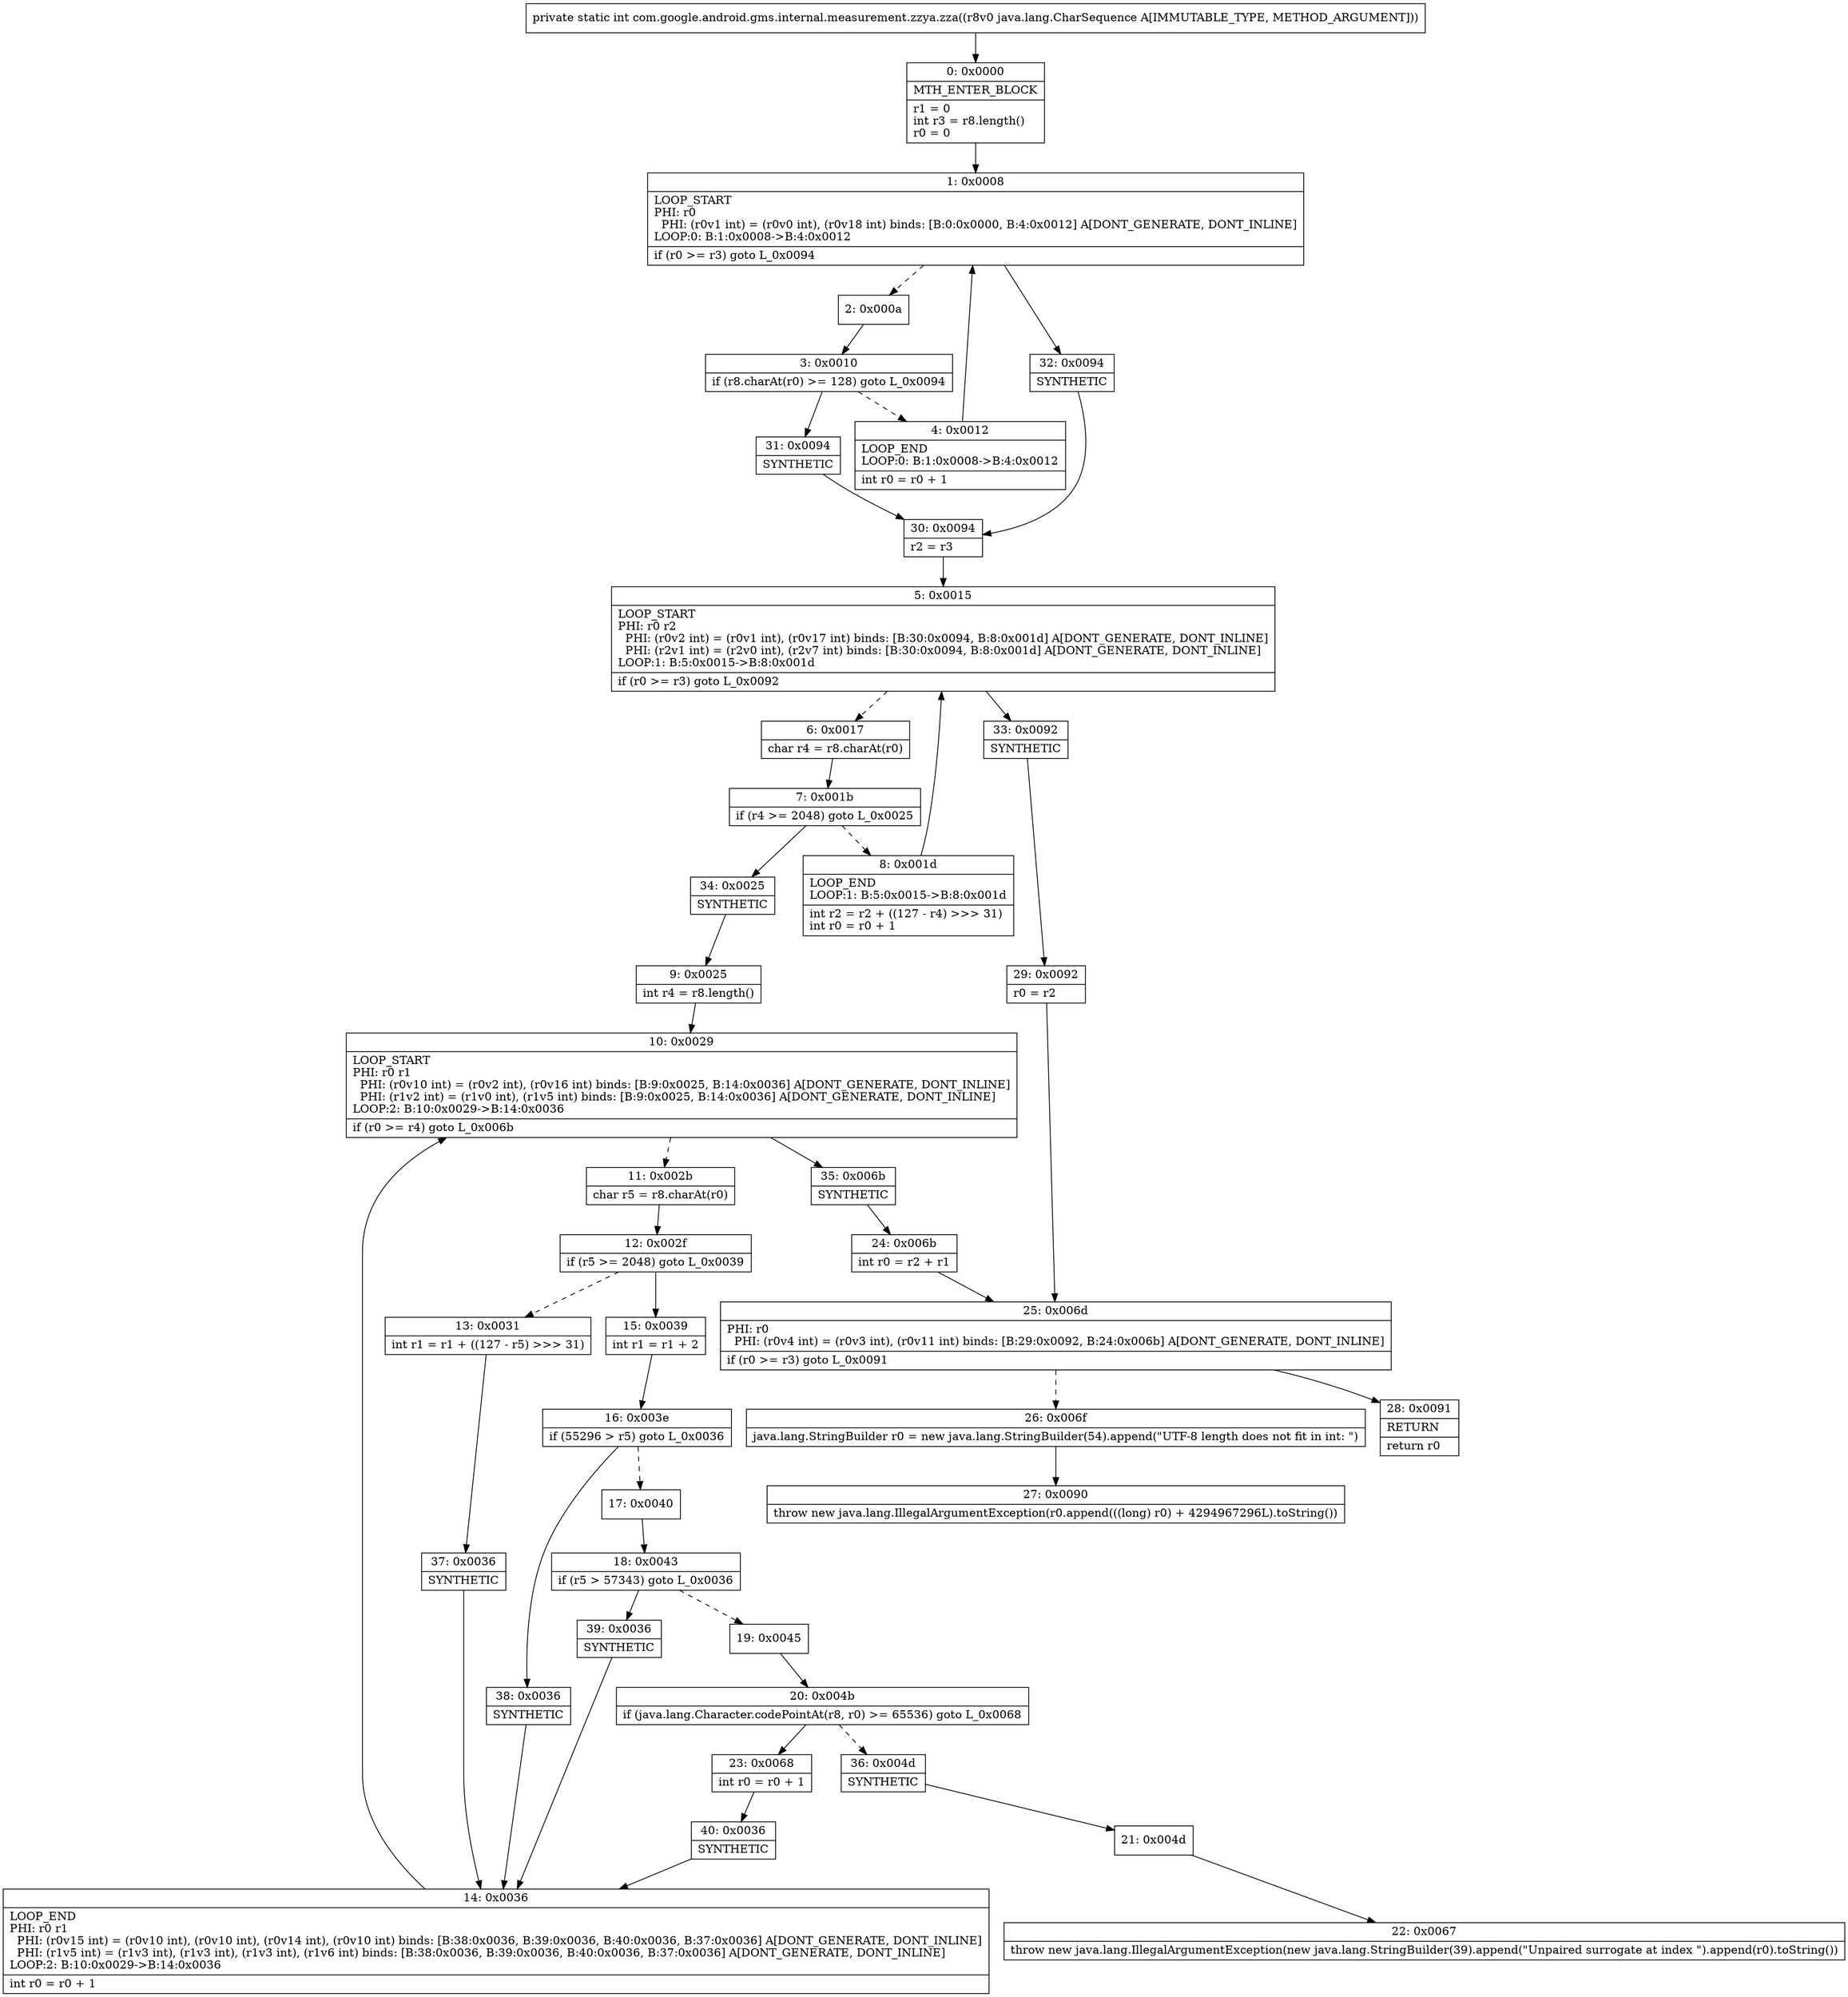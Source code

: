 digraph "CFG forcom.google.android.gms.internal.measurement.zzya.zza(Ljava\/lang\/CharSequence;)I" {
Node_0 [shape=record,label="{0\:\ 0x0000|MTH_ENTER_BLOCK\l|r1 = 0\lint r3 = r8.length()\lr0 = 0\l}"];
Node_1 [shape=record,label="{1\:\ 0x0008|LOOP_START\lPHI: r0 \l  PHI: (r0v1 int) = (r0v0 int), (r0v18 int) binds: [B:0:0x0000, B:4:0x0012] A[DONT_GENERATE, DONT_INLINE]\lLOOP:0: B:1:0x0008\-\>B:4:0x0012\l|if (r0 \>= r3) goto L_0x0094\l}"];
Node_2 [shape=record,label="{2\:\ 0x000a}"];
Node_3 [shape=record,label="{3\:\ 0x0010|if (r8.charAt(r0) \>= 128) goto L_0x0094\l}"];
Node_4 [shape=record,label="{4\:\ 0x0012|LOOP_END\lLOOP:0: B:1:0x0008\-\>B:4:0x0012\l|int r0 = r0 + 1\l}"];
Node_5 [shape=record,label="{5\:\ 0x0015|LOOP_START\lPHI: r0 r2 \l  PHI: (r0v2 int) = (r0v1 int), (r0v17 int) binds: [B:30:0x0094, B:8:0x001d] A[DONT_GENERATE, DONT_INLINE]\l  PHI: (r2v1 int) = (r2v0 int), (r2v7 int) binds: [B:30:0x0094, B:8:0x001d] A[DONT_GENERATE, DONT_INLINE]\lLOOP:1: B:5:0x0015\-\>B:8:0x001d\l|if (r0 \>= r3) goto L_0x0092\l}"];
Node_6 [shape=record,label="{6\:\ 0x0017|char r4 = r8.charAt(r0)\l}"];
Node_7 [shape=record,label="{7\:\ 0x001b|if (r4 \>= 2048) goto L_0x0025\l}"];
Node_8 [shape=record,label="{8\:\ 0x001d|LOOP_END\lLOOP:1: B:5:0x0015\-\>B:8:0x001d\l|int r2 = r2 + ((127 \- r4) \>\>\> 31)\lint r0 = r0 + 1\l}"];
Node_9 [shape=record,label="{9\:\ 0x0025|int r4 = r8.length()\l}"];
Node_10 [shape=record,label="{10\:\ 0x0029|LOOP_START\lPHI: r0 r1 \l  PHI: (r0v10 int) = (r0v2 int), (r0v16 int) binds: [B:9:0x0025, B:14:0x0036] A[DONT_GENERATE, DONT_INLINE]\l  PHI: (r1v2 int) = (r1v0 int), (r1v5 int) binds: [B:9:0x0025, B:14:0x0036] A[DONT_GENERATE, DONT_INLINE]\lLOOP:2: B:10:0x0029\-\>B:14:0x0036\l|if (r0 \>= r4) goto L_0x006b\l}"];
Node_11 [shape=record,label="{11\:\ 0x002b|char r5 = r8.charAt(r0)\l}"];
Node_12 [shape=record,label="{12\:\ 0x002f|if (r5 \>= 2048) goto L_0x0039\l}"];
Node_13 [shape=record,label="{13\:\ 0x0031|int r1 = r1 + ((127 \- r5) \>\>\> 31)\l}"];
Node_14 [shape=record,label="{14\:\ 0x0036|LOOP_END\lPHI: r0 r1 \l  PHI: (r0v15 int) = (r0v10 int), (r0v10 int), (r0v14 int), (r0v10 int) binds: [B:38:0x0036, B:39:0x0036, B:40:0x0036, B:37:0x0036] A[DONT_GENERATE, DONT_INLINE]\l  PHI: (r1v5 int) = (r1v3 int), (r1v3 int), (r1v3 int), (r1v6 int) binds: [B:38:0x0036, B:39:0x0036, B:40:0x0036, B:37:0x0036] A[DONT_GENERATE, DONT_INLINE]\lLOOP:2: B:10:0x0029\-\>B:14:0x0036\l|int r0 = r0 + 1\l}"];
Node_15 [shape=record,label="{15\:\ 0x0039|int r1 = r1 + 2\l}"];
Node_16 [shape=record,label="{16\:\ 0x003e|if (55296 \> r5) goto L_0x0036\l}"];
Node_17 [shape=record,label="{17\:\ 0x0040}"];
Node_18 [shape=record,label="{18\:\ 0x0043|if (r5 \> 57343) goto L_0x0036\l}"];
Node_19 [shape=record,label="{19\:\ 0x0045}"];
Node_20 [shape=record,label="{20\:\ 0x004b|if (java.lang.Character.codePointAt(r8, r0) \>= 65536) goto L_0x0068\l}"];
Node_21 [shape=record,label="{21\:\ 0x004d}"];
Node_22 [shape=record,label="{22\:\ 0x0067|throw new java.lang.IllegalArgumentException(new java.lang.StringBuilder(39).append(\"Unpaired surrogate at index \").append(r0).toString())\l}"];
Node_23 [shape=record,label="{23\:\ 0x0068|int r0 = r0 + 1\l}"];
Node_24 [shape=record,label="{24\:\ 0x006b|int r0 = r2 + r1\l}"];
Node_25 [shape=record,label="{25\:\ 0x006d|PHI: r0 \l  PHI: (r0v4 int) = (r0v3 int), (r0v11 int) binds: [B:29:0x0092, B:24:0x006b] A[DONT_GENERATE, DONT_INLINE]\l|if (r0 \>= r3) goto L_0x0091\l}"];
Node_26 [shape=record,label="{26\:\ 0x006f|java.lang.StringBuilder r0 = new java.lang.StringBuilder(54).append(\"UTF\-8 length does not fit in int: \")\l}"];
Node_27 [shape=record,label="{27\:\ 0x0090|throw new java.lang.IllegalArgumentException(r0.append(((long) r0) + 4294967296L).toString())\l}"];
Node_28 [shape=record,label="{28\:\ 0x0091|RETURN\l|return r0\l}"];
Node_29 [shape=record,label="{29\:\ 0x0092|r0 = r2\l}"];
Node_30 [shape=record,label="{30\:\ 0x0094|r2 = r3\l}"];
Node_31 [shape=record,label="{31\:\ 0x0094|SYNTHETIC\l}"];
Node_32 [shape=record,label="{32\:\ 0x0094|SYNTHETIC\l}"];
Node_33 [shape=record,label="{33\:\ 0x0092|SYNTHETIC\l}"];
Node_34 [shape=record,label="{34\:\ 0x0025|SYNTHETIC\l}"];
Node_35 [shape=record,label="{35\:\ 0x006b|SYNTHETIC\l}"];
Node_36 [shape=record,label="{36\:\ 0x004d|SYNTHETIC\l}"];
Node_37 [shape=record,label="{37\:\ 0x0036|SYNTHETIC\l}"];
Node_38 [shape=record,label="{38\:\ 0x0036|SYNTHETIC\l}"];
Node_39 [shape=record,label="{39\:\ 0x0036|SYNTHETIC\l}"];
Node_40 [shape=record,label="{40\:\ 0x0036|SYNTHETIC\l}"];
MethodNode[shape=record,label="{private static int com.google.android.gms.internal.measurement.zzya.zza((r8v0 java.lang.CharSequence A[IMMUTABLE_TYPE, METHOD_ARGUMENT])) }"];
MethodNode -> Node_0;
Node_0 -> Node_1;
Node_1 -> Node_2[style=dashed];
Node_1 -> Node_32;
Node_2 -> Node_3;
Node_3 -> Node_4[style=dashed];
Node_3 -> Node_31;
Node_4 -> Node_1;
Node_5 -> Node_6[style=dashed];
Node_5 -> Node_33;
Node_6 -> Node_7;
Node_7 -> Node_8[style=dashed];
Node_7 -> Node_34;
Node_8 -> Node_5;
Node_9 -> Node_10;
Node_10 -> Node_11[style=dashed];
Node_10 -> Node_35;
Node_11 -> Node_12;
Node_12 -> Node_13[style=dashed];
Node_12 -> Node_15;
Node_13 -> Node_37;
Node_14 -> Node_10;
Node_15 -> Node_16;
Node_16 -> Node_17[style=dashed];
Node_16 -> Node_38;
Node_17 -> Node_18;
Node_18 -> Node_19[style=dashed];
Node_18 -> Node_39;
Node_19 -> Node_20;
Node_20 -> Node_23;
Node_20 -> Node_36[style=dashed];
Node_21 -> Node_22;
Node_23 -> Node_40;
Node_24 -> Node_25;
Node_25 -> Node_26[style=dashed];
Node_25 -> Node_28;
Node_26 -> Node_27;
Node_29 -> Node_25;
Node_30 -> Node_5;
Node_31 -> Node_30;
Node_32 -> Node_30;
Node_33 -> Node_29;
Node_34 -> Node_9;
Node_35 -> Node_24;
Node_36 -> Node_21;
Node_37 -> Node_14;
Node_38 -> Node_14;
Node_39 -> Node_14;
Node_40 -> Node_14;
}

